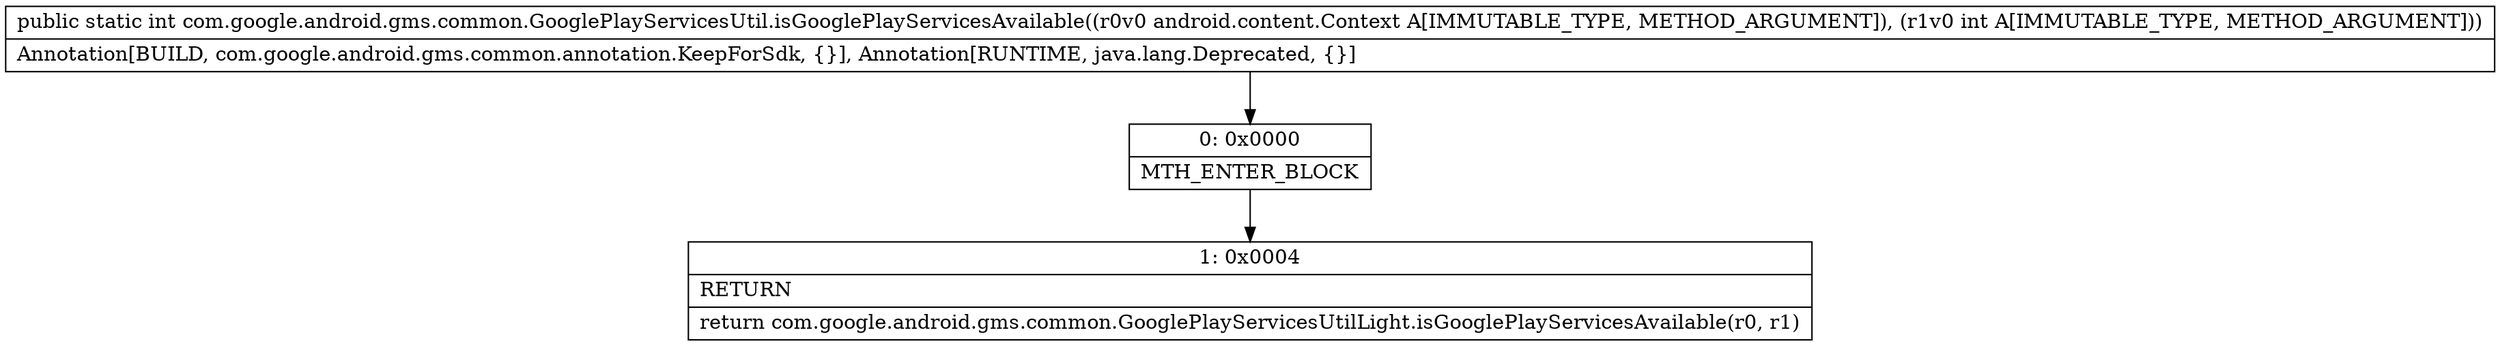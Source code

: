 digraph "CFG forcom.google.android.gms.common.GooglePlayServicesUtil.isGooglePlayServicesAvailable(Landroid\/content\/Context;I)I" {
Node_0 [shape=record,label="{0\:\ 0x0000|MTH_ENTER_BLOCK\l}"];
Node_1 [shape=record,label="{1\:\ 0x0004|RETURN\l|return com.google.android.gms.common.GooglePlayServicesUtilLight.isGooglePlayServicesAvailable(r0, r1)\l}"];
MethodNode[shape=record,label="{public static int com.google.android.gms.common.GooglePlayServicesUtil.isGooglePlayServicesAvailable((r0v0 android.content.Context A[IMMUTABLE_TYPE, METHOD_ARGUMENT]), (r1v0 int A[IMMUTABLE_TYPE, METHOD_ARGUMENT]))  | Annotation[BUILD, com.google.android.gms.common.annotation.KeepForSdk, \{\}], Annotation[RUNTIME, java.lang.Deprecated, \{\}]\l}"];
MethodNode -> Node_0;
Node_0 -> Node_1;
}

